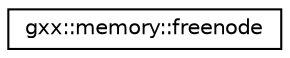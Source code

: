 digraph "Graphical Class Hierarchy"
{
  edge [fontname="Helvetica",fontsize="10",labelfontname="Helvetica",labelfontsize="10"];
  node [fontname="Helvetica",fontsize="10",shape=record];
  rankdir="LR";
  Node1 [label="gxx::memory::freenode",height=0.2,width=0.4,color="black", fillcolor="white", style="filled",URL="$structgxx_1_1memory_1_1freenode.html"];
}

